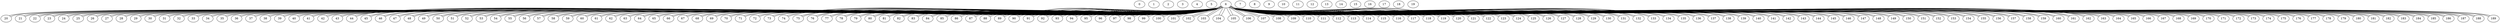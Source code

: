 graph Snakes {
	0
	1
	2
	3
	4
	5
	6
	7
	8
	9
	10
	11
	12
	13
	14
	15
	16
	17
	18
	19
	20
	6 -- 20
	6 -- 20
	21
	6 -- 21
	6 -- 21
	22
	6 -- 22
	6 -- 22
	23
	6 -- 23
	6 -- 23
	24
	6 -- 24
	6 -- 24
	25
	6 -- 25
	6 -- 25
	26
	6 -- 26
	6 -- 26
	27
	6 -- 27
	6 -- 27
	28
	6 -- 28
	6 -- 28
	29
	6 -- 29
	6 -- 29
	30
	6 -- 30
	6 -- 30
	31
	6 -- 31
	6 -- 31
	32
	6 -- 32
	6 -- 32
	33
	6 -- 33
	6 -- 33
	34
	6 -- 34
	6 -- 34
	35
	6 -- 35
	6 -- 35
	36
	6 -- 36
	6 -- 36
	37
	6 -- 37
	6 -- 37
	38
	6 -- 38
	6 -- 38
	39
	6 -- 39
	6 -- 39
	40
	6 -- 40
	6 -- 40
	41
	6 -- 41
	6 -- 41
	42
	6 -- 42
	6 -- 42
	43
	6 -- 43
	6 -- 43
	44
	6 -- 44
	6 -- 44
	45
	6 -- 45
	6 -- 45
	46
	6 -- 46
	6 -- 46
	47
	6 -- 47
	6 -- 47
	48
	6 -- 48
	6 -- 48
	49
	6 -- 49
	6 -- 49
	50
	6 -- 50
	6 -- 50
	51
	6 -- 51
	6 -- 51
	52
	6 -- 52
	6 -- 52
	53
	6 -- 53
	6 -- 53
	54
	6 -- 54
	6 -- 54
	55
	6 -- 55
	6 -- 55
	56
	6 -- 56
	6 -- 56
	57
	6 -- 57
	6 -- 57
	58
	6 -- 58
	6 -- 58
	59
	6 -- 59
	6 -- 59
	60
	6 -- 60
	6 -- 60
	61
	6 -- 61
	6 -- 61
	62
	6 -- 62
	6 -- 62
	63
	6 -- 63
	6 -- 63
	64
	6 -- 64
	6 -- 64
	65
	6 -- 65
	6 -- 65
	66
	6 -- 66
	6 -- 66
	67
	6 -- 67
	6 -- 67
	68
	6 -- 68
	6 -- 68
	69
	6 -- 69
	6 -- 69
	70
	6 -- 70
	6 -- 70
	71
	6 -- 71
	6 -- 71
	72
	6 -- 72
	6 -- 72
	73
	6 -- 73
	6 -- 73
	74
	6 -- 74
	6 -- 74
	75
	6 -- 75
	6 -- 75
	76
	6 -- 76
	6 -- 76
	77
	6 -- 77
	6 -- 77
	78
	6 -- 78
	6 -- 78
	79
	6 -- 79
	6 -- 79
	80
	6 -- 80
	6 -- 80
	81
	6 -- 81
	6 -- 81
	82
	6 -- 82
	6 -- 82
	83
	6 -- 83
	6 -- 83
	84
	6 -- 84
	6 -- 84
	85
	6 -- 85
	6 -- 85
	86
	6 -- 86
	6 -- 86
	87
	6 -- 87
	6 -- 87
	88
	6 -- 88
	6 -- 88
	89
	6 -- 89
	6 -- 89
	90
	6 -- 90
	6 -- 90
	91
	6 -- 91
	6 -- 91
	92
	6 -- 92
	6 -- 92
	93
	6 -- 93
	6 -- 93
	94
	6 -- 94
	6 -- 94
	95
	6 -- 95
	6 -- 95
	96
	6 -- 96
	6 -- 96
	97
	6 -- 97
	6 -- 97
	98
	6 -- 98
	6 -- 98
	99
	6 -- 99
	6 -- 99
	100
	6 -- 100
	6 -- 100
	101
	6 -- 101
	6 -- 101
	102
	6 -- 102
	6 -- 102
	103
	6 -- 103
	6 -- 103
	104
	6 -- 104
	6 -- 104
	105
	6 -- 105
	6 -- 105
	106
	6 -- 106
	6 -- 106
	107
	6 -- 107
	6 -- 107
	108
	6 -- 108
	6 -- 108
	109
	6 -- 109
	6 -- 109
	110
	6 -- 110
	6 -- 110
	111
	6 -- 111
	6 -- 111
	112
	6 -- 112
	6 -- 112
	113
	6 -- 113
	6 -- 113
	114
	6 -- 114
	6 -- 114
	115
	6 -- 115
	6 -- 115
	116
	6 -- 116
	6 -- 116
	117
	6 -- 117
	6 -- 117
	118
	6 -- 118
	6 -- 118
	119
	6 -- 119
	6 -- 119
	120
	6 -- 120
	6 -- 120
	121
	6 -- 121
	6 -- 121
	122
	6 -- 122
	6 -- 122
	123
	6 -- 123
	6 -- 123
	124
	6 -- 124
	6 -- 124
	125
	6 -- 125
	6 -- 125
	126
	6 -- 126
	6 -- 126
	127
	6 -- 127
	6 -- 127
	128
	6 -- 128
	6 -- 128
	129
	6 -- 129
	6 -- 129
	130
	6 -- 130
	6 -- 130
	131
	6 -- 131
	6 -- 131
	132
	6 -- 132
	6 -- 132
	133
	6 -- 133
	6 -- 133
	134
	6 -- 134
	6 -- 134
	135
	6 -- 135
	6 -- 135
	136
	6 -- 136
	6 -- 136
	137
	6 -- 137
	6 -- 137
	138
	6 -- 138
	6 -- 138
	139
	6 -- 139
	6 -- 139
	140
	6 -- 140
	6 -- 140
	141
	6 -- 141
	6 -- 141
	142
	6 -- 142
	6 -- 142
	143
	6 -- 143
	6 -- 143
	144
	6 -- 144
	6 -- 144
	145
	6 -- 145
	6 -- 145
	146
	6 -- 146
	6 -- 146
	147
	6 -- 147
	6 -- 147
	148
	6 -- 148
	6 -- 148
	149
	6 -- 149
	6 -- 149
	150
	6 -- 150
	6 -- 150
	151
	6 -- 151
	6 -- 151
	152
	6 -- 152
	6 -- 152
	153
	6 -- 153
	6 -- 153
	154
	6 -- 154
	6 -- 154
	155
	6 -- 155
	6 -- 155
	156
	6 -- 156
	6 -- 156
	157
	6 -- 157
	6 -- 157
	158
	6 -- 158
	6 -- 158
	159
	6 -- 159
	6 -- 159
	160
	6 -- 160
	6 -- 160
	161
	6 -- 161
	6 -- 161
	162
	6 -- 162
	6 -- 162
	163
	6 -- 163
	6 -- 163
	164
	6 -- 164
	6 -- 164
	165
	6 -- 165
	6 -- 165
	166
	6 -- 166
	6 -- 166
	167
	6 -- 167
	6 -- 167
	168
	6 -- 168
	6 -- 168
	169
	6 -- 169
	6 -- 169
	170
	6 -- 170
	6 -- 170
	171
	6 -- 171
	6 -- 171
	172
	6 -- 172
	6 -- 172
	173
	6 -- 173
	6 -- 173
	174
	6 -- 174
	6 -- 174
	175
	6 -- 175
	6 -- 175
	176
	6 -- 176
	6 -- 176
	177
	6 -- 177
	6 -- 177
	178
	6 -- 178
	6 -- 178
	179
	6 -- 179
	6 -- 179
	180
	6 -- 180
	6 -- 180
	181
	6 -- 181
	6 -- 181
	182
	6 -- 182
	6 -- 182
	183
	6 -- 183
	6 -- 183
	184
	6 -- 184
	6 -- 184
	185
	6 -- 185
	6 -- 185
	186
	6 -- 186
	6 -- 186
	187
	6 -- 187
	6 -- 187
	188
	6 -- 188
	6 -- 188
	189
	6 -- 189
	6 -- 189
}
